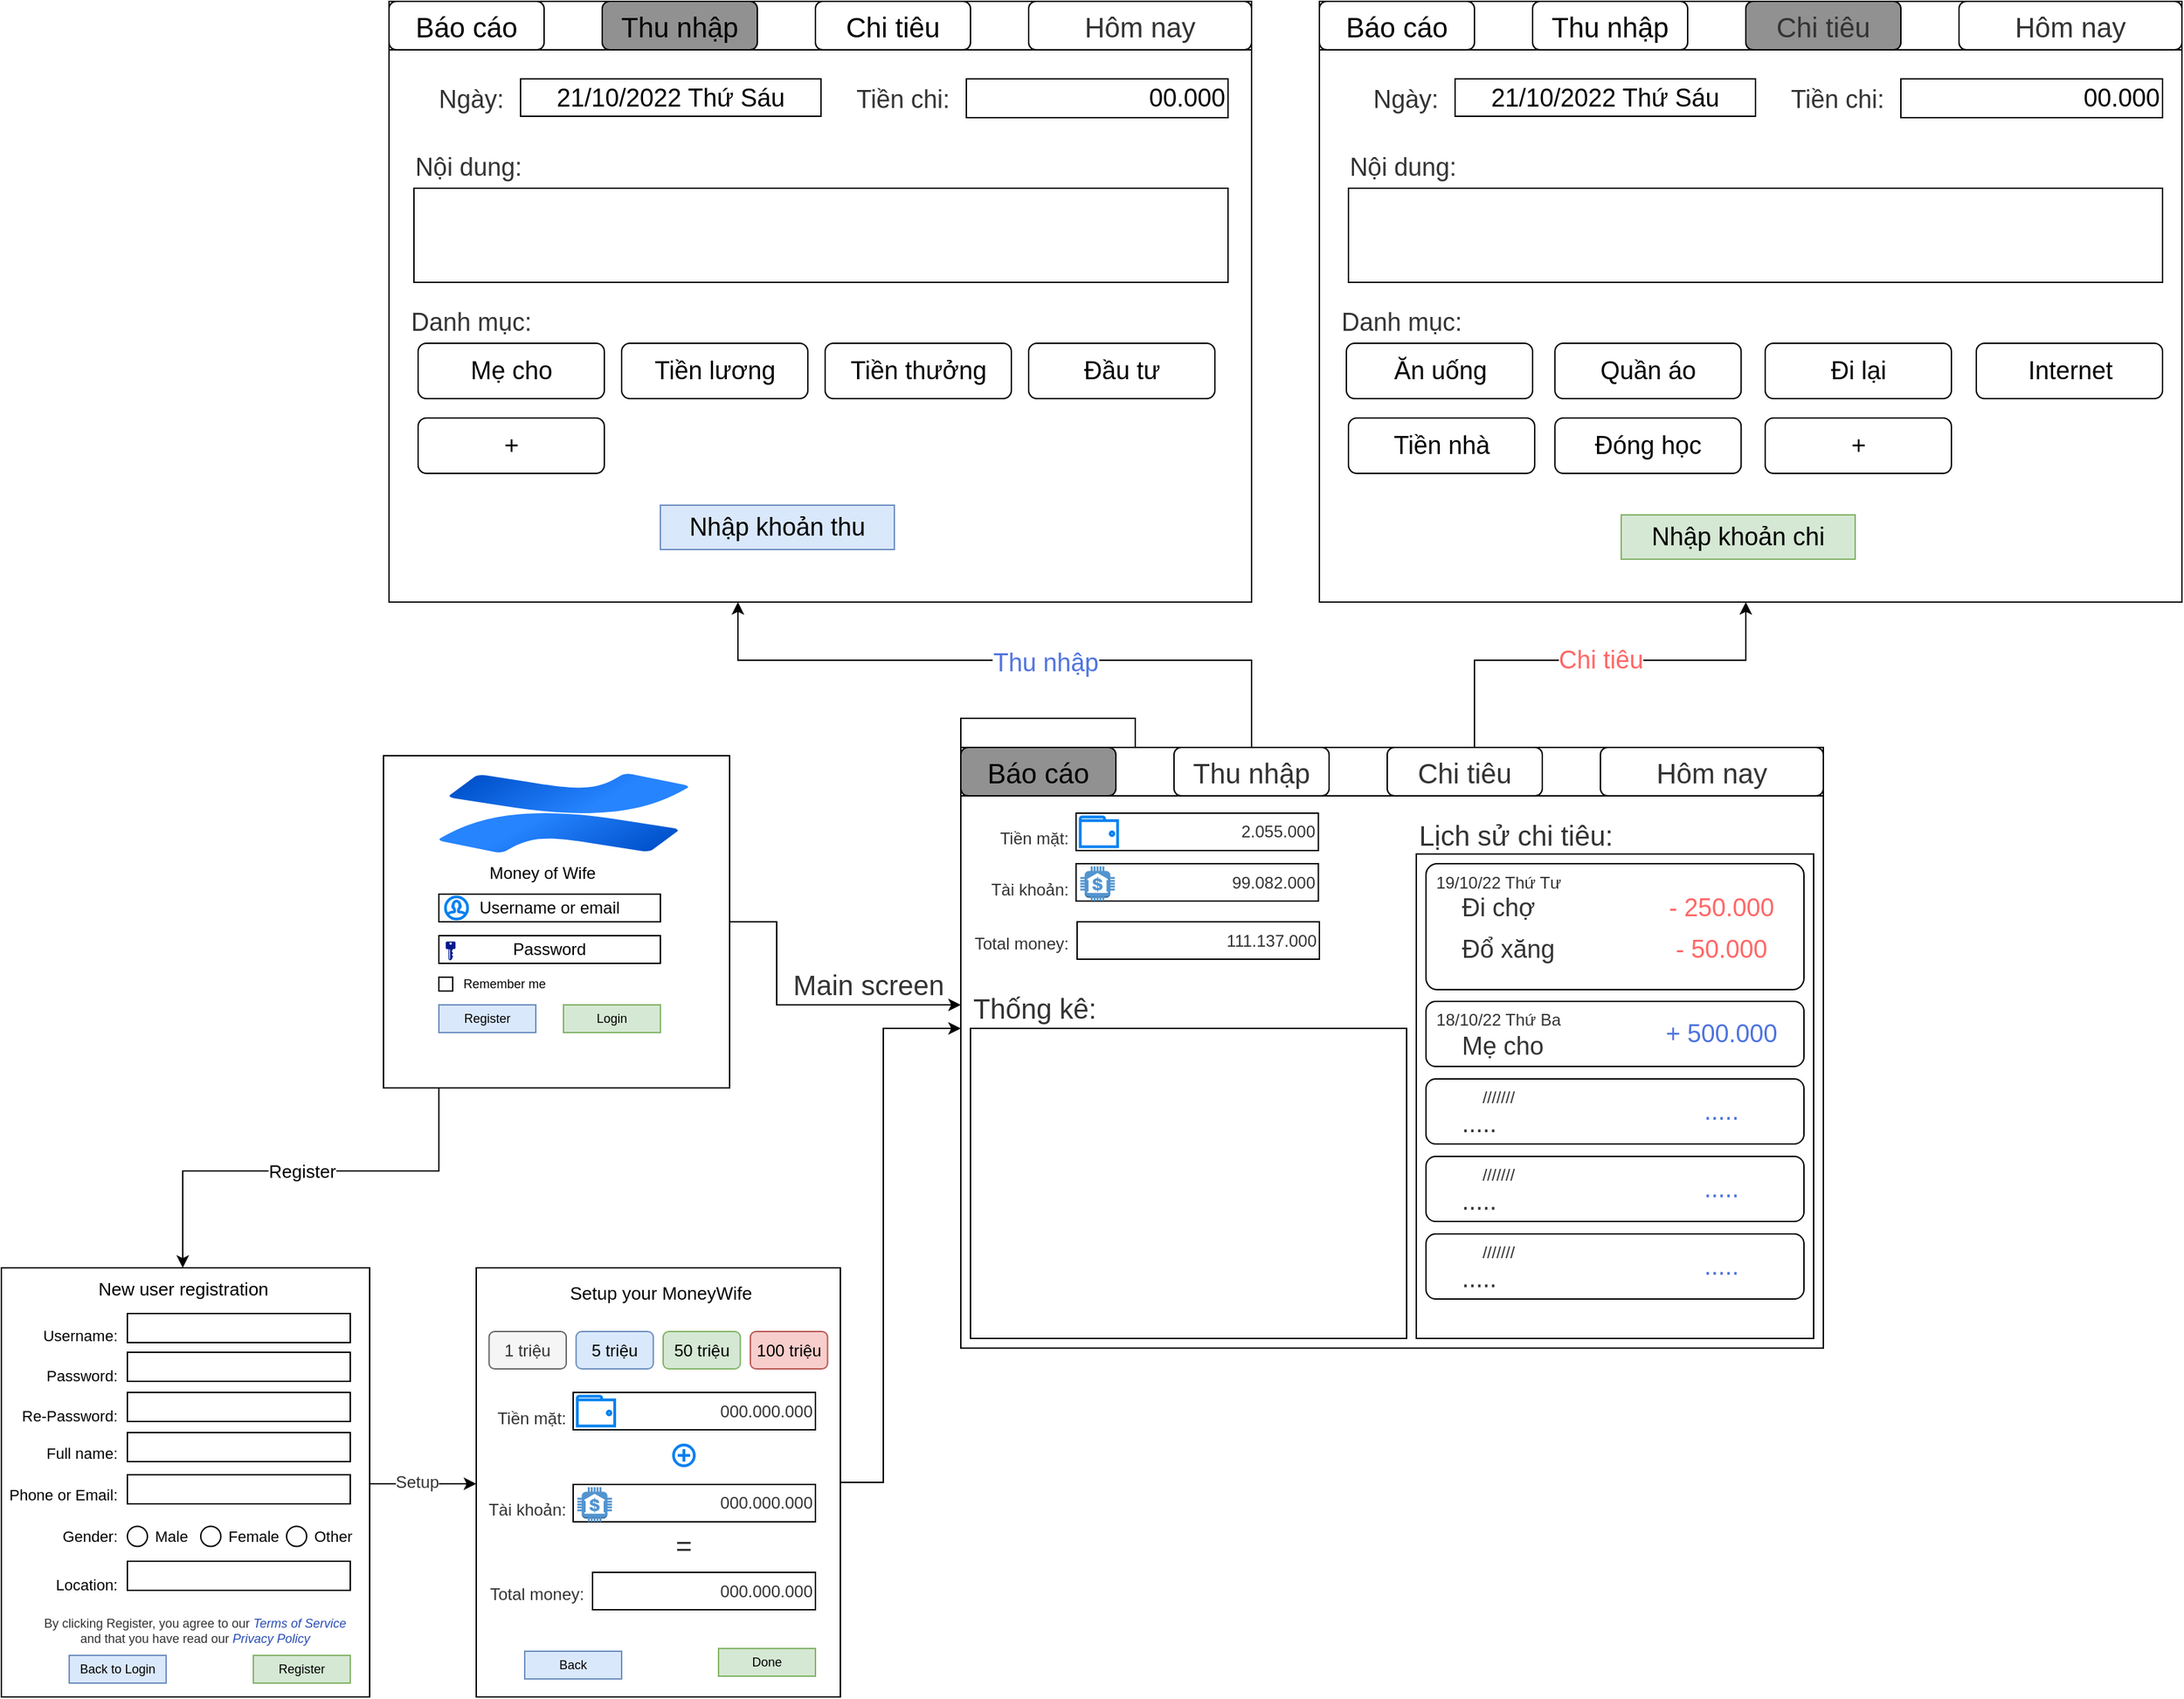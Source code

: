 <mxfile version="20.3.0" type="device"><diagram id="CC3MTmt1uT11RO-_CeCF" name="Page-1"><mxGraphModel dx="1111" dy="829" grid="1" gridSize="7" guides="1" tooltips="1" connect="1" arrows="1" fold="1" page="0" pageScale="1" pageWidth="1600" pageHeight="900" math="0" shadow="0"><root><mxCell id="0"/><mxCell id="1" parent="0"/><mxCell id="pbvenS1O6Oq9CBR0KBw4-19" value="" style="edgeStyle=orthogonalEdgeStyle;rounded=0;orthogonalLoop=1;jettySize=auto;html=1;fontSize=9;" edge="1" parent="1" source="pbvenS1O6Oq9CBR0KBw4-1" target="pbvenS1O6Oq9CBR0KBw4-18"><mxGeometry relative="1" as="geometry"><Array as="points"><mxPoint x="120" y="530"/><mxPoint x="-65" y="530"/></Array></mxGeometry></mxCell><mxCell id="pbvenS1O6Oq9CBR0KBw4-20" value="Register" style="edgeLabel;html=1;align=center;verticalAlign=middle;resizable=0;points=[];fontSize=13;" vertex="1" connectable="0" parent="pbvenS1O6Oq9CBR0KBw4-19"><mxGeometry x="-0.134" y="2" relative="1" as="geometry"><mxPoint x="-23" y="-2" as="offset"/></mxGeometry></mxCell><mxCell id="pbvenS1O6Oq9CBR0KBw4-93" style="edgeStyle=orthogonalEdgeStyle;rounded=0;orthogonalLoop=1;jettySize=auto;html=1;fontSize=20;fontColor=#333333;" edge="1" parent="1" source="pbvenS1O6Oq9CBR0KBw4-1" target="pbvenS1O6Oq9CBR0KBw4-88"><mxGeometry relative="1" as="geometry"><Array as="points"><mxPoint x="364" y="350"/><mxPoint x="364" y="410"/></Array></mxGeometry></mxCell><mxCell id="pbvenS1O6Oq9CBR0KBw4-1" value="" style="rounded=0;whiteSpace=wrap;html=1;" vertex="1" parent="1"><mxGeometry x="80" y="230" width="250" height="240" as="geometry"/></mxCell><mxCell id="pbvenS1O6Oq9CBR0KBw4-2" value="Username or email" style="rounded=0;whiteSpace=wrap;html=1;" vertex="1" parent="1"><mxGeometry x="120" y="330" width="160" height="20" as="geometry"/></mxCell><mxCell id="pbvenS1O6Oq9CBR0KBw4-3" value="Password" style="rounded=0;whiteSpace=wrap;html=1;" vertex="1" parent="1"><mxGeometry x="120" y="360" width="160" height="20" as="geometry"/></mxCell><mxCell id="pbvenS1O6Oq9CBR0KBw4-4" value="Money of Wife" style="text;html=1;strokeColor=none;fillColor=none;align=center;verticalAlign=middle;whiteSpace=wrap;rounded=0;" vertex="1" parent="1"><mxGeometry x="150" y="300" width="90" height="30" as="geometry"/></mxCell><mxCell id="pbvenS1O6Oq9CBR0KBw4-7" value="Login" style="rounded=0;whiteSpace=wrap;html=1;fontSize=9;fillColor=#d5e8d4;strokeColor=#82b366;" vertex="1" parent="1"><mxGeometry x="210" y="410" width="70" height="20" as="geometry"/></mxCell><mxCell id="pbvenS1O6Oq9CBR0KBw4-9" value="Register" style="rounded=0;whiteSpace=wrap;html=1;fontSize=9;fillColor=#dae8fc;strokeColor=#6c8ebf;" vertex="1" parent="1"><mxGeometry x="120" y="410" width="70" height="20" as="geometry"/></mxCell><mxCell id="pbvenS1O6Oq9CBR0KBw4-10" value="" style="html=1;verticalLabelPosition=bottom;align=center;labelBackgroundColor=#ffffff;verticalAlign=top;strokeWidth=2;strokeColor=#0080F0;shadow=0;dashed=0;shape=mxgraph.ios7.icons.user;fontSize=9;aspect=fixed;" vertex="1" parent="1"><mxGeometry x="124.75" y="332" width="16" height="16" as="geometry"/></mxCell><mxCell id="pbvenS1O6Oq9CBR0KBw4-12" value="" style="sketch=0;aspect=fixed;pointerEvents=1;shadow=0;dashed=0;html=1;strokeColor=none;labelPosition=center;verticalLabelPosition=bottom;verticalAlign=top;align=center;fillColor=#00188D;shape=mxgraph.mscae.enterprise.key_permissions;fontSize=9;" vertex="1" parent="1"><mxGeometry x="125" y="364.27" width="7" height="13.47" as="geometry"/></mxCell><mxCell id="pbvenS1O6Oq9CBR0KBw4-13" value="" style="image;image=img/lib/atlassian/Confluence_Logo.svg;fontSize=9;" vertex="1" parent="1"><mxGeometry x="120" y="243" width="180.5" height="57" as="geometry"/></mxCell><mxCell id="pbvenS1O6Oq9CBR0KBw4-14" value="" style="group" vertex="1" connectable="0" parent="1"><mxGeometry x="120" y="390" width="80" height="10" as="geometry"/></mxCell><mxCell id="pbvenS1O6Oq9CBR0KBw4-5" value="Remember me" style="text;html=1;strokeColor=none;fillColor=none;align=center;verticalAlign=middle;whiteSpace=wrap;rounded=0;fontSize=9;" vertex="1" parent="pbvenS1O6Oq9CBR0KBw4-14"><mxGeometry x="15" width="65" height="10" as="geometry"/></mxCell><mxCell id="pbvenS1O6Oq9CBR0KBw4-6" value="" style="rounded=0;whiteSpace=wrap;html=1;fontSize=9;" vertex="1" parent="pbvenS1O6Oq9CBR0KBw4-14"><mxGeometry width="10" height="10" as="geometry"/></mxCell><mxCell id="pbvenS1O6Oq9CBR0KBw4-56" value="" style="edgeStyle=orthogonalEdgeStyle;rounded=0;orthogonalLoop=1;jettySize=auto;html=1;fontSize=9;fontColor=#294CB3;" edge="1" parent="1" source="pbvenS1O6Oq9CBR0KBw4-18" target="pbvenS1O6Oq9CBR0KBw4-55"><mxGeometry relative="1" as="geometry"><Array as="points"><mxPoint x="105" y="756"/><mxPoint x="105" y="756"/></Array></mxGeometry></mxCell><mxCell id="pbvenS1O6Oq9CBR0KBw4-58" value="&lt;font color=&quot;#333333&quot; style=&quot;font-size: 12px;&quot;&gt;Setup&lt;/font&gt;" style="edgeLabel;html=1;align=center;verticalAlign=middle;resizable=0;points=[];fontSize=12;fontColor=#294CB3;" vertex="1" connectable="0" parent="pbvenS1O6Oq9CBR0KBw4-56"><mxGeometry x="0.135" relative="1" as="geometry"><mxPoint x="-10" y="-1" as="offset"/></mxGeometry></mxCell><mxCell id="pbvenS1O6Oq9CBR0KBw4-18" value="" style="rounded=0;whiteSpace=wrap;html=1;" vertex="1" parent="1"><mxGeometry x="-196" y="600" width="266" height="310" as="geometry"/></mxCell><mxCell id="pbvenS1O6Oq9CBR0KBw4-21" value="New user registration" style="text;html=1;strokeColor=none;fillColor=none;align=center;verticalAlign=middle;whiteSpace=wrap;rounded=0;fontSize=13;" vertex="1" parent="1"><mxGeometry x="-132.5" y="600" width="135" height="30" as="geometry"/></mxCell><mxCell id="pbvenS1O6Oq9CBR0KBw4-22" value="Username:" style="text;html=1;strokeColor=none;fillColor=none;align=right;verticalAlign=middle;whiteSpace=wrap;rounded=0;fontSize=11;" vertex="1" parent="1"><mxGeometry x="-170" y="644" width="60" height="10" as="geometry"/></mxCell><mxCell id="pbvenS1O6Oq9CBR0KBw4-23" value="Password:" style="text;html=1;strokeColor=none;fillColor=none;align=right;verticalAlign=middle;whiteSpace=wrap;rounded=0;fontSize=11;" vertex="1" parent="1"><mxGeometry x="-170" y="673" width="60" height="9" as="geometry"/></mxCell><mxCell id="pbvenS1O6Oq9CBR0KBw4-24" value="Re-Password:" style="text;html=1;strokeColor=none;fillColor=none;align=right;verticalAlign=middle;whiteSpace=wrap;rounded=0;fontSize=11;" vertex="1" parent="1"><mxGeometry x="-190" y="702" width="80" height="9" as="geometry"/></mxCell><mxCell id="pbvenS1O6Oq9CBR0KBw4-25" value="Phone or Email:" style="text;html=1;strokeColor=none;fillColor=none;align=right;verticalAlign=middle;whiteSpace=wrap;rounded=0;fontSize=11;" vertex="1" parent="1"><mxGeometry x="-196" y="756.5" width="86" height="14" as="geometry"/></mxCell><mxCell id="pbvenS1O6Oq9CBR0KBw4-26" value="Full name:" style="text;html=1;strokeColor=none;fillColor=none;align=right;verticalAlign=middle;whiteSpace=wrap;rounded=0;fontSize=11;" vertex="1" parent="1"><mxGeometry x="-170" y="728" width="60" height="12" as="geometry"/></mxCell><mxCell id="pbvenS1O6Oq9CBR0KBw4-29" value="Gender:" style="text;html=1;strokeColor=none;fillColor=none;align=right;verticalAlign=middle;whiteSpace=wrap;rounded=0;fontSize=11;" vertex="1" parent="1"><mxGeometry x="-170" y="784" width="60" height="20" as="geometry"/></mxCell><mxCell id="pbvenS1O6Oq9CBR0KBw4-30" value="Location:" style="text;html=1;strokeColor=none;fillColor=none;align=right;verticalAlign=middle;whiteSpace=wrap;rounded=0;fontSize=11;" vertex="1" parent="1"><mxGeometry x="-170" y="819" width="60" height="20" as="geometry"/></mxCell><mxCell id="pbvenS1O6Oq9CBR0KBw4-31" value="Register" style="rounded=0;whiteSpace=wrap;html=1;fontSize=9;fillColor=#d5e8d4;strokeColor=#82b366;" vertex="1" parent="1"><mxGeometry x="-14" y="880" width="70" height="20" as="geometry"/></mxCell><mxCell id="pbvenS1O6Oq9CBR0KBw4-32" value="" style="rounded=0;whiteSpace=wrap;html=1;fontSize=11;" vertex="1" parent="1"><mxGeometry x="-105" y="633" width="161" height="21" as="geometry"/></mxCell><mxCell id="pbvenS1O6Oq9CBR0KBw4-33" value="" style="rounded=0;whiteSpace=wrap;html=1;fontSize=11;" vertex="1" parent="1"><mxGeometry x="-105" y="661" width="161" height="21" as="geometry"/></mxCell><mxCell id="pbvenS1O6Oq9CBR0KBw4-34" value="" style="rounded=0;whiteSpace=wrap;html=1;fontSize=11;" vertex="1" parent="1"><mxGeometry x="-105" y="690" width="161" height="21" as="geometry"/></mxCell><mxCell id="pbvenS1O6Oq9CBR0KBw4-35" value="" style="rounded=0;whiteSpace=wrap;html=1;fontSize=11;" vertex="1" parent="1"><mxGeometry x="-105" y="719" width="161" height="21" as="geometry"/></mxCell><mxCell id="pbvenS1O6Oq9CBR0KBw4-36" value="" style="rounded=0;whiteSpace=wrap;html=1;fontSize=11;" vertex="1" parent="1"><mxGeometry x="-105" y="749.5" width="161" height="21" as="geometry"/></mxCell><mxCell id="pbvenS1O6Oq9CBR0KBw4-38" value="" style="rounded=0;whiteSpace=wrap;html=1;fontSize=11;" vertex="1" parent="1"><mxGeometry x="-105" y="812" width="161" height="21" as="geometry"/></mxCell><mxCell id="pbvenS1O6Oq9CBR0KBw4-41" value="" style="group" vertex="1" connectable="0" parent="1"><mxGeometry x="-105" y="786.75" width="52.5" height="14.5" as="geometry"/></mxCell><mxCell id="pbvenS1O6Oq9CBR0KBw4-39" value="" style="ellipse;whiteSpace=wrap;html=1;aspect=fixed;fontSize=11;" vertex="1" parent="pbvenS1O6Oq9CBR0KBw4-41"><mxGeometry width="14.5" height="14.5" as="geometry"/></mxCell><mxCell id="pbvenS1O6Oq9CBR0KBw4-40" value="Male" style="text;html=1;strokeColor=none;fillColor=none;align=left;verticalAlign=middle;whiteSpace=wrap;rounded=0;fontSize=11;" vertex="1" parent="pbvenS1O6Oq9CBR0KBw4-41"><mxGeometry x="17.5" y="3.75" width="35" height="7" as="geometry"/></mxCell><mxCell id="pbvenS1O6Oq9CBR0KBw4-44" value="" style="group" vertex="1" connectable="0" parent="1"><mxGeometry x="-52" y="786.75" width="52.5" height="14.5" as="geometry"/></mxCell><mxCell id="pbvenS1O6Oq9CBR0KBw4-45" value="" style="ellipse;whiteSpace=wrap;html=1;aspect=fixed;fontSize=11;" vertex="1" parent="pbvenS1O6Oq9CBR0KBw4-44"><mxGeometry width="14.5" height="14.5" as="geometry"/></mxCell><mxCell id="pbvenS1O6Oq9CBR0KBw4-46" value="Female" style="text;html=1;strokeColor=none;fillColor=none;align=left;verticalAlign=middle;whiteSpace=wrap;rounded=0;fontSize=11;" vertex="1" parent="pbvenS1O6Oq9CBR0KBw4-44"><mxGeometry x="17.5" y="3.75" width="35" height="7" as="geometry"/></mxCell><mxCell id="pbvenS1O6Oq9CBR0KBw4-47" value="" style="group" vertex="1" connectable="0" parent="1"><mxGeometry x="10" y="786.75" width="52.5" height="14.5" as="geometry"/></mxCell><mxCell id="pbvenS1O6Oq9CBR0KBw4-48" value="" style="ellipse;whiteSpace=wrap;html=1;aspect=fixed;fontSize=11;" vertex="1" parent="pbvenS1O6Oq9CBR0KBw4-47"><mxGeometry width="14.5" height="14.5" as="geometry"/></mxCell><mxCell id="pbvenS1O6Oq9CBR0KBw4-49" value="Other" style="text;html=1;strokeColor=none;fillColor=none;align=left;verticalAlign=middle;whiteSpace=wrap;rounded=0;fontSize=11;" vertex="1" parent="pbvenS1O6Oq9CBR0KBw4-47"><mxGeometry x="17.5" y="3.75" width="35" height="7" as="geometry"/></mxCell><mxCell id="pbvenS1O6Oq9CBR0KBw4-51" value="Back to Login" style="rounded=0;whiteSpace=wrap;html=1;fontSize=9;fillColor=#dae8fc;strokeColor=#6c8ebf;" vertex="1" parent="1"><mxGeometry x="-147" y="880" width="70" height="20" as="geometry"/></mxCell><mxCell id="pbvenS1O6Oq9CBR0KBw4-54" value="&lt;font color=&quot;#333333&quot;&gt;By clicking Register, you agree to our &lt;/font&gt;&lt;font color=&quot;#294cb3&quot;&gt;&lt;i&gt;Terms of Service&lt;/i&gt;&lt;/font&gt;&lt;font color=&quot;#333333&quot;&gt; and that you have read our &lt;/font&gt;&lt;font color=&quot;#294cb3&quot;&gt;&lt;i&gt;Privacy Policy&lt;/i&gt;&lt;/font&gt;" style="text;html=1;strokeColor=none;fillColor=none;align=center;verticalAlign=middle;whiteSpace=wrap;rounded=0;fontSize=9;fontColor=#4E73DF;" vertex="1" parent="1"><mxGeometry x="-168" y="847" width="224" height="30" as="geometry"/></mxCell><mxCell id="pbvenS1O6Oq9CBR0KBw4-89" value="" style="edgeStyle=orthogonalEdgeStyle;rounded=0;orthogonalLoop=1;jettySize=auto;html=1;fontSize=20;fontColor=#333333;" edge="1" parent="1" source="pbvenS1O6Oq9CBR0KBw4-55" target="pbvenS1O6Oq9CBR0KBw4-88"><mxGeometry relative="1" as="geometry"><Array as="points"><mxPoint x="441" y="755"/><mxPoint x="441" y="427"/></Array></mxGeometry></mxCell><mxCell id="pbvenS1O6Oq9CBR0KBw4-55" value="" style="rounded=0;whiteSpace=wrap;html=1;" vertex="1" parent="1"><mxGeometry x="147" y="600" width="263" height="310" as="geometry"/></mxCell><mxCell id="pbvenS1O6Oq9CBR0KBw4-57" value="Setup your MoneyWife" style="text;html=1;strokeColor=none;fillColor=none;align=center;verticalAlign=middle;whiteSpace=wrap;rounded=0;fontSize=13;" vertex="1" parent="1"><mxGeometry x="212.5" y="603" width="135" height="30" as="geometry"/></mxCell><mxCell id="pbvenS1O6Oq9CBR0KBw4-62" value="1 triệu" style="rounded=1;whiteSpace=wrap;html=1;fontSize=12;fontColor=#333333;fillColor=#f5f5f5;strokeColor=#666666;" vertex="1" parent="1"><mxGeometry x="156.25" y="646" width="55.75" height="27" as="geometry"/></mxCell><mxCell id="pbvenS1O6Oq9CBR0KBw4-64" value="5 triệu" style="rounded=1;whiteSpace=wrap;html=1;fontSize=12;fillColor=#dae8fc;strokeColor=#6c8ebf;" vertex="1" parent="1"><mxGeometry x="219.13" y="646" width="55.75" height="27" as="geometry"/></mxCell><mxCell id="pbvenS1O6Oq9CBR0KBw4-65" value="50 triệu" style="rounded=1;whiteSpace=wrap;html=1;fontSize=12;fillColor=#d5e8d4;strokeColor=#82b366;" vertex="1" parent="1"><mxGeometry x="282" y="646" width="55.75" height="27" as="geometry"/></mxCell><mxCell id="pbvenS1O6Oq9CBR0KBw4-66" value="100 triệu" style="rounded=1;whiteSpace=wrap;html=1;fontSize=12;fillColor=#f8cecc;strokeColor=#b85450;" vertex="1" parent="1"><mxGeometry x="345" y="646" width="55.75" height="27" as="geometry"/></mxCell><mxCell id="pbvenS1O6Oq9CBR0KBw4-76" value="" style="group" vertex="1" connectable="0" parent="1"><mxGeometry x="140.75" y="690" width="251.25" height="28.5" as="geometry"/></mxCell><mxCell id="pbvenS1O6Oq9CBR0KBw4-69" value="000.000.000" style="rounded=0;whiteSpace=wrap;html=1;fontSize=12;fontColor=#333333;align=right;" vertex="1" parent="pbvenS1O6Oq9CBR0KBw4-76"><mxGeometry x="76.25" width="175" height="27" as="geometry"/></mxCell><mxCell id="pbvenS1O6Oq9CBR0KBw4-70" value="" style="html=1;verticalLabelPosition=bottom;align=center;labelBackgroundColor=#ffffff;verticalAlign=top;strokeWidth=2;strokeColor=#0080F0;shadow=0;dashed=0;shape=mxgraph.ios7.icons.wallet;fontSize=12;fontColor=#333333;aspect=fixed;" vertex="1" parent="pbvenS1O6Oq9CBR0KBw4-76"><mxGeometry x="79.25" y="2.7" width="27" height="21.6" as="geometry"/></mxCell><mxCell id="pbvenS1O6Oq9CBR0KBw4-72" value="Tiền mặt:" style="text;html=1;strokeColor=none;fillColor=none;align=right;verticalAlign=middle;whiteSpace=wrap;rounded=0;fontSize=12;fontColor=#333333;" vertex="1" parent="pbvenS1O6Oq9CBR0KBw4-76"><mxGeometry y="8.5" width="73" height="20" as="geometry"/></mxCell><mxCell id="pbvenS1O6Oq9CBR0KBw4-77" value="" style="group" vertex="1" connectable="0" parent="1"><mxGeometry x="140.75" y="756.5" width="251.25" height="28.5" as="geometry"/></mxCell><mxCell id="pbvenS1O6Oq9CBR0KBw4-73" value="000.000.000" style="rounded=0;whiteSpace=wrap;html=1;fontSize=12;fontColor=#333333;align=right;" vertex="1" parent="pbvenS1O6Oq9CBR0KBw4-77"><mxGeometry x="76.25" width="175" height="27" as="geometry"/></mxCell><mxCell id="pbvenS1O6Oq9CBR0KBw4-74" value="Tài khoản:" style="text;html=1;strokeColor=none;fillColor=none;align=right;verticalAlign=middle;whiteSpace=wrap;rounded=0;fontSize=12;fontColor=#333333;" vertex="1" parent="pbvenS1O6Oq9CBR0KBw4-77"><mxGeometry y="8.5" width="73" height="20" as="geometry"/></mxCell><mxCell id="pbvenS1O6Oq9CBR0KBw4-75" value="" style="outlineConnect=0;dashed=0;verticalLabelPosition=bottom;verticalAlign=top;align=center;html=1;shape=mxgraph.aws3.bank;fillColor=#5294CF;gradientColor=none;fontSize=12;fontColor=#333333;aspect=fixed;" vertex="1" parent="pbvenS1O6Oq9CBR0KBw4-77"><mxGeometry x="79.25" y="2" width="25" height="25" as="geometry"/></mxCell><mxCell id="pbvenS1O6Oq9CBR0KBw4-78" value="" style="group" vertex="1" connectable="0" parent="1"><mxGeometry x="154" y="820" width="252" height="27" as="geometry"/></mxCell><mxCell id="pbvenS1O6Oq9CBR0KBw4-59" value="000.000.000" style="rounded=0;whiteSpace=wrap;html=1;fontSize=12;fontColor=#333333;align=right;" vertex="1" parent="pbvenS1O6Oq9CBR0KBw4-78"><mxGeometry x="77" width="161" height="27" as="geometry"/></mxCell><mxCell id="pbvenS1O6Oq9CBR0KBw4-60" value="Total money:" style="text;html=1;strokeColor=none;fillColor=none;align=right;verticalAlign=middle;whiteSpace=wrap;rounded=0;fontSize=12;fontColor=#333333;" vertex="1" parent="pbvenS1O6Oq9CBR0KBw4-78"><mxGeometry y="6" width="73" height="20" as="geometry"/></mxCell><mxCell id="pbvenS1O6Oq9CBR0KBw4-82" value="" style="html=1;verticalLabelPosition=bottom;align=center;labelBackgroundColor=#ffffff;verticalAlign=top;strokeWidth=2;strokeColor=#0080F0;shadow=0;dashed=0;shape=mxgraph.ios7.icons.add;fontSize=12;fontColor=#333333;aspect=fixed;" vertex="1" parent="1"><mxGeometry x="289.5" y="728" width="15" height="15" as="geometry"/></mxCell><mxCell id="pbvenS1O6Oq9CBR0KBw4-83" value="=" style="text;html=1;strokeColor=none;fillColor=none;align=center;verticalAlign=middle;whiteSpace=wrap;rounded=0;fontSize=20;fontColor=#333333;" vertex="1" parent="1"><mxGeometry x="267" y="785" width="60" height="30" as="geometry"/></mxCell><mxCell id="pbvenS1O6Oq9CBR0KBw4-84" value="Done" style="rounded=0;whiteSpace=wrap;html=1;fontSize=9;fillColor=#d5e8d4;strokeColor=#82b366;" vertex="1" parent="1"><mxGeometry x="322" y="875" width="70" height="20" as="geometry"/></mxCell><mxCell id="pbvenS1O6Oq9CBR0KBw4-85" value="Back" style="rounded=0;whiteSpace=wrap;html=1;fontSize=9;fillColor=#dae8fc;strokeColor=#6c8ebf;" vertex="1" parent="1"><mxGeometry x="182" y="877" width="70" height="20" as="geometry"/></mxCell><mxCell id="pbvenS1O6Oq9CBR0KBw4-169" value="" style="edgeStyle=orthogonalEdgeStyle;rounded=0;orthogonalLoop=1;jettySize=auto;html=1;fontSize=18;fontColor=#4E73DF;" edge="1" parent="1" source="pbvenS1O6Oq9CBR0KBw4-88" target="pbvenS1O6Oq9CBR0KBw4-168"><mxGeometry relative="1" as="geometry"><Array as="points"><mxPoint x="868" y="161"/><mxPoint x="1064" y="161"/></Array></mxGeometry></mxCell><mxCell id="pbvenS1O6Oq9CBR0KBw4-170" value="&lt;font color=&quot;#ff6666&quot;&gt;Chi tiêu&lt;/font&gt;" style="edgeLabel;html=1;align=center;verticalAlign=middle;resizable=0;points=[];fontSize=18;fontColor=#4E73DF;" vertex="1" connectable="0" parent="pbvenS1O6Oq9CBR0KBw4-169"><mxGeometry x="0.147" relative="1" as="geometry"><mxPoint x="-19" as="offset"/></mxGeometry></mxCell><mxCell id="pbvenS1O6Oq9CBR0KBw4-186" style="edgeStyle=orthogonalEdgeStyle;rounded=0;orthogonalLoop=1;jettySize=auto;html=1;fontSize=18;fontColor=#4E73DF;" edge="1" parent="1" source="pbvenS1O6Oq9CBR0KBw4-88" target="pbvenS1O6Oq9CBR0KBw4-179"><mxGeometry relative="1" as="geometry"><Array as="points"><mxPoint x="707" y="161"/><mxPoint x="336" y="161"/></Array></mxGeometry></mxCell><mxCell id="pbvenS1O6Oq9CBR0KBw4-187" value="&lt;span style=&quot;color: rgb(78, 115, 223);&quot;&gt;Thu nhập&lt;/span&gt;" style="edgeLabel;html=1;align=center;verticalAlign=middle;resizable=0;points=[];fontSize=18;fontColor=#FF6666;" vertex="1" connectable="0" parent="pbvenS1O6Oq9CBR0KBw4-186"><mxGeometry x="-0.107" y="2" relative="1" as="geometry"><mxPoint as="offset"/></mxGeometry></mxCell><mxCell id="pbvenS1O6Oq9CBR0KBw4-88" value="" style="rounded=0;whiteSpace=wrap;html=1;" vertex="1" parent="1"><mxGeometry x="497" y="224" width="623" height="434" as="geometry"/></mxCell><mxCell id="pbvenS1O6Oq9CBR0KBw4-96" value="Main screen" style="text;html=1;strokeColor=none;fillColor=none;align=center;verticalAlign=middle;whiteSpace=wrap;rounded=0;fontSize=20;fontColor=#333333;" vertex="1" parent="1"><mxGeometry x="371" y="380" width="119" height="30" as="geometry"/></mxCell><mxCell id="pbvenS1O6Oq9CBR0KBw4-98" value="" style="rounded=0;whiteSpace=wrap;html=1;fontSize=20;fontColor=#333333;" vertex="1" parent="1"><mxGeometry x="497" y="224" width="623" height="35" as="geometry"/></mxCell><mxCell id="pbvenS1O6Oq9CBR0KBw4-99" value="Thu nhập" style="rounded=1;whiteSpace=wrap;html=1;fontSize=20;fontColor=#333333;" vertex="1" parent="1"><mxGeometry x="651" y="224" width="112" height="35" as="geometry"/></mxCell><mxCell id="pbvenS1O6Oq9CBR0KBw4-100" value="Chi tiêu" style="rounded=1;whiteSpace=wrap;html=1;fontSize=20;fontColor=#333333;" vertex="1" parent="1"><mxGeometry x="805" y="224" width="112" height="35" as="geometry"/></mxCell><mxCell id="pbvenS1O6Oq9CBR0KBw4-102" value="Báo cáo" style="rounded=1;whiteSpace=wrap;html=1;fontSize=20;fillColor=#919191;" vertex="1" parent="1"><mxGeometry x="497" y="224" width="112" height="35" as="geometry"/></mxCell><mxCell id="pbvenS1O6Oq9CBR0KBw4-103" value="" style="rounded=0;whiteSpace=wrap;html=1;fontSize=20;fontColor=#333333;" vertex="1" parent="1"><mxGeometry x="497" y="203" width="126" height="21" as="geometry"/></mxCell><mxCell id="pbvenS1O6Oq9CBR0KBw4-107" value="Hôm nay" style="rounded=1;whiteSpace=wrap;html=1;fontSize=20;fontColor=#333333;" vertex="1" parent="1"><mxGeometry x="959" y="224" width="161" height="35" as="geometry"/></mxCell><mxCell id="pbvenS1O6Oq9CBR0KBw4-114" value="" style="group" vertex="1" connectable="0" parent="1"><mxGeometry x="504" y="271.5" width="251.25" height="28.5" as="geometry"/></mxCell><mxCell id="pbvenS1O6Oq9CBR0KBw4-115" value="2.055.000" style="rounded=0;whiteSpace=wrap;html=1;fontSize=12;fontColor=#333333;align=right;" vertex="1" parent="pbvenS1O6Oq9CBR0KBw4-114"><mxGeometry x="76.25" width="175" height="27" as="geometry"/></mxCell><mxCell id="pbvenS1O6Oq9CBR0KBw4-116" value="" style="html=1;verticalLabelPosition=bottom;align=center;labelBackgroundColor=#ffffff;verticalAlign=top;strokeWidth=2;strokeColor=#0080F0;shadow=0;dashed=0;shape=mxgraph.ios7.icons.wallet;fontSize=12;fontColor=#333333;aspect=fixed;" vertex="1" parent="pbvenS1O6Oq9CBR0KBw4-114"><mxGeometry x="79.25" y="2.7" width="27" height="21.6" as="geometry"/></mxCell><mxCell id="pbvenS1O6Oq9CBR0KBw4-117" value="Tiền mặt:" style="text;html=1;strokeColor=none;fillColor=none;align=right;verticalAlign=middle;whiteSpace=wrap;rounded=0;fontSize=12;fontColor=#333333;" vertex="1" parent="pbvenS1O6Oq9CBR0KBw4-114"><mxGeometry y="8.5" width="73" height="20" as="geometry"/></mxCell><mxCell id="pbvenS1O6Oq9CBR0KBw4-118" value="" style="group" vertex="1" connectable="0" parent="1"><mxGeometry x="504" y="308" width="251.25" height="28.5" as="geometry"/></mxCell><mxCell id="pbvenS1O6Oq9CBR0KBw4-119" value="99.082.000" style="rounded=0;whiteSpace=wrap;html=1;fontSize=12;fontColor=#333333;align=right;" vertex="1" parent="pbvenS1O6Oq9CBR0KBw4-118"><mxGeometry x="76.25" width="175" height="27" as="geometry"/></mxCell><mxCell id="pbvenS1O6Oq9CBR0KBw4-120" value="Tài khoản:" style="text;html=1;strokeColor=none;fillColor=none;align=right;verticalAlign=middle;whiteSpace=wrap;rounded=0;fontSize=12;fontColor=#333333;" vertex="1" parent="pbvenS1O6Oq9CBR0KBw4-118"><mxGeometry y="8.5" width="73" height="20" as="geometry"/></mxCell><mxCell id="pbvenS1O6Oq9CBR0KBw4-121" value="" style="outlineConnect=0;dashed=0;verticalLabelPosition=bottom;verticalAlign=top;align=center;html=1;shape=mxgraph.aws3.bank;fillColor=#5294CF;gradientColor=none;fontSize=12;fontColor=#333333;aspect=fixed;" vertex="1" parent="pbvenS1O6Oq9CBR0KBw4-118"><mxGeometry x="79.25" y="2" width="25" height="25" as="geometry"/></mxCell><mxCell id="pbvenS1O6Oq9CBR0KBw4-123" value="" style="group" vertex="1" connectable="0" parent="1"><mxGeometry x="504" y="350" width="252" height="27" as="geometry"/></mxCell><mxCell id="pbvenS1O6Oq9CBR0KBw4-124" value="111.137.000" style="rounded=0;whiteSpace=wrap;html=1;fontSize=12;fontColor=#333333;align=right;" vertex="1" parent="pbvenS1O6Oq9CBR0KBw4-123"><mxGeometry x="77" width="175" height="27" as="geometry"/></mxCell><mxCell id="pbvenS1O6Oq9CBR0KBw4-125" value="Total money:" style="text;html=1;strokeColor=none;fillColor=none;align=right;verticalAlign=middle;whiteSpace=wrap;rounded=0;fontSize=12;fontColor=#333333;" vertex="1" parent="pbvenS1O6Oq9CBR0KBw4-123"><mxGeometry y="6" width="73" height="20" as="geometry"/></mxCell><mxCell id="pbvenS1O6Oq9CBR0KBw4-126" value="Lịch sử chi tiêu:" style="text;html=1;strokeColor=none;fillColor=none;align=left;verticalAlign=middle;whiteSpace=wrap;rounded=0;fontSize=20;fontColor=#333333;" vertex="1" parent="1"><mxGeometry x="826" y="271.5" width="175" height="30" as="geometry"/></mxCell><mxCell id="pbvenS1O6Oq9CBR0KBw4-127" value="" style="rounded=0;whiteSpace=wrap;html=1;fontSize=20;fontColor=#333333;fillColor=#FFFFFF;" vertex="1" parent="1"><mxGeometry x="826" y="301" width="287" height="350" as="geometry"/></mxCell><mxCell id="pbvenS1O6Oq9CBR0KBw4-128" value="" style="rounded=0;whiteSpace=wrap;html=1;fontSize=20;fontColor=#333333;fillColor=#FFFFFF;" vertex="1" parent="1"><mxGeometry x="504" y="427" width="315" height="224" as="geometry"/></mxCell><mxCell id="pbvenS1O6Oq9CBR0KBw4-129" value="Thống kê:" style="text;html=1;strokeColor=none;fillColor=none;align=left;verticalAlign=middle;whiteSpace=wrap;rounded=0;fontSize=20;fontColor=#333333;" vertex="1" parent="1"><mxGeometry x="504" y="397" width="175" height="30" as="geometry"/></mxCell><mxCell id="pbvenS1O6Oq9CBR0KBw4-140" value="" style="group" vertex="1" connectable="0" parent="1"><mxGeometry x="833" y="406" width="273" height="48.5" as="geometry"/></mxCell><mxCell id="pbvenS1O6Oq9CBR0KBw4-141" value="&lt;font style=&quot;font-size: 12px;&quot;&gt;&lt;br&gt;&lt;/font&gt;" style="rounded=1;whiteSpace=wrap;html=1;fontSize=20;fontColor=#333333;fillColor=#FFFFFF;align=left;spacingBottom=37;spacingTop=0;spacing=4;horizontal=1;verticalAlign=top;" vertex="1" parent="pbvenS1O6Oq9CBR0KBw4-140"><mxGeometry y="1.5" width="273" height="47" as="geometry"/></mxCell><mxCell id="pbvenS1O6Oq9CBR0KBw4-142" value="&lt;span style=&quot;text-align: left;&quot;&gt;18/10/22 Thứ Ba&lt;/span&gt;" style="text;html=1;strokeColor=none;fillColor=none;align=center;verticalAlign=middle;whiteSpace=wrap;rounded=0;fontSize=12;fontColor=#333333;" vertex="1" parent="pbvenS1O6Oq9CBR0KBw4-140"><mxGeometry width="105" height="30" as="geometry"/></mxCell><mxCell id="pbvenS1O6Oq9CBR0KBw4-143" value="+ 500.000" style="text;html=1;strokeColor=none;fillColor=none;align=center;verticalAlign=middle;whiteSpace=wrap;rounded=0;fontSize=18;fontColor=#4E73DF;" vertex="1" parent="pbvenS1O6Oq9CBR0KBw4-140"><mxGeometry x="168" y="18" width="91" height="14" as="geometry"/></mxCell><mxCell id="pbvenS1O6Oq9CBR0KBw4-144" value="Mẹ cho" style="text;html=1;strokeColor=none;fillColor=none;align=left;verticalAlign=middle;whiteSpace=wrap;rounded=0;fontSize=18;fontColor=#333333;" vertex="1" parent="pbvenS1O6Oq9CBR0KBw4-140"><mxGeometry x="24" y="18.5" width="74" height="30" as="geometry"/></mxCell><mxCell id="pbvenS1O6Oq9CBR0KBw4-130" value="&lt;font style=&quot;font-size: 12px;&quot;&gt;&lt;br&gt;&lt;/font&gt;" style="rounded=1;whiteSpace=wrap;html=1;fontSize=20;fontColor=#333333;fillColor=#FFFFFF;align=left;spacingBottom=37;spacingTop=0;spacing=4;horizontal=1;verticalAlign=top;arcSize=9;" vertex="1" parent="1"><mxGeometry x="833" y="308" width="273" height="91" as="geometry"/></mxCell><mxCell id="pbvenS1O6Oq9CBR0KBw4-131" value="&lt;span style=&quot;text-align: left;&quot;&gt;19/10/22 Thứ Tư&lt;/span&gt;" style="text;html=1;strokeColor=none;fillColor=none;align=center;verticalAlign=middle;whiteSpace=wrap;rounded=0;fontSize=12;fontColor=#333333;" vertex="1" parent="1"><mxGeometry x="833" y="306.5" width="105" height="30" as="geometry"/></mxCell><mxCell id="pbvenS1O6Oq9CBR0KBw4-132" value="- 250.000" style="text;html=1;strokeColor=none;fillColor=none;align=center;verticalAlign=middle;whiteSpace=wrap;rounded=0;fontSize=18;fontColor=#FF6666;" vertex="1" parent="1"><mxGeometry x="1001" y="333" width="91" height="14" as="geometry"/></mxCell><mxCell id="pbvenS1O6Oq9CBR0KBw4-133" value="Đi chợ" style="text;html=1;strokeColor=none;fillColor=none;align=left;verticalAlign=middle;whiteSpace=wrap;rounded=0;fontSize=18;fontColor=#333333;" vertex="1" parent="1"><mxGeometry x="857" y="325" width="74" height="30" as="geometry"/></mxCell><mxCell id="pbvenS1O6Oq9CBR0KBw4-145" value="Đổ xăng" style="text;html=1;strokeColor=none;fillColor=none;align=left;verticalAlign=middle;whiteSpace=wrap;rounded=0;fontSize=18;fontColor=#333333;" vertex="1" parent="1"><mxGeometry x="857" y="355" width="74" height="30" as="geometry"/></mxCell><mxCell id="pbvenS1O6Oq9CBR0KBw4-146" value="- 50.000" style="text;html=1;strokeColor=none;fillColor=none;align=center;verticalAlign=middle;whiteSpace=wrap;rounded=0;fontSize=18;fontColor=#FF6666;" vertex="1" parent="1"><mxGeometry x="1001" y="363" width="91" height="14" as="geometry"/></mxCell><mxCell id="pbvenS1O6Oq9CBR0KBw4-153" value="" style="group" vertex="1" connectable="0" parent="1"><mxGeometry x="833" y="462" width="273" height="48.5" as="geometry"/></mxCell><mxCell id="pbvenS1O6Oq9CBR0KBw4-154" value="&lt;font style=&quot;font-size: 12px;&quot;&gt;&lt;br&gt;&lt;/font&gt;" style="rounded=1;whiteSpace=wrap;html=1;fontSize=20;fontColor=#333333;fillColor=#FFFFFF;align=left;spacingBottom=37;spacingTop=0;spacing=4;horizontal=1;verticalAlign=top;" vertex="1" parent="pbvenS1O6Oq9CBR0KBw4-153"><mxGeometry y="1.5" width="273" height="47" as="geometry"/></mxCell><mxCell id="pbvenS1O6Oq9CBR0KBw4-155" value="&lt;div style=&quot;text-align: left;&quot;&gt;///////&lt;/div&gt;" style="text;html=1;strokeColor=none;fillColor=none;align=center;verticalAlign=middle;whiteSpace=wrap;rounded=0;fontSize=12;fontColor=#333333;" vertex="1" parent="pbvenS1O6Oq9CBR0KBw4-153"><mxGeometry width="105" height="30" as="geometry"/></mxCell><mxCell id="pbvenS1O6Oq9CBR0KBw4-156" value="....." style="text;html=1;strokeColor=none;fillColor=none;align=center;verticalAlign=middle;whiteSpace=wrap;rounded=0;fontSize=18;fontColor=#4E73DF;" vertex="1" parent="pbvenS1O6Oq9CBR0KBw4-153"><mxGeometry x="168" y="18" width="91" height="14" as="geometry"/></mxCell><mxCell id="pbvenS1O6Oq9CBR0KBw4-157" value="....." style="text;html=1;strokeColor=none;fillColor=none;align=left;verticalAlign=middle;whiteSpace=wrap;rounded=0;fontSize=18;fontColor=#333333;" vertex="1" parent="pbvenS1O6Oq9CBR0KBw4-153"><mxGeometry x="24" y="18.5" width="74" height="30" as="geometry"/></mxCell><mxCell id="pbvenS1O6Oq9CBR0KBw4-158" value="" style="group" vertex="1" connectable="0" parent="1"><mxGeometry x="833" y="518" width="273" height="48.5" as="geometry"/></mxCell><mxCell id="pbvenS1O6Oq9CBR0KBw4-159" value="&lt;font style=&quot;font-size: 12px;&quot;&gt;&lt;br&gt;&lt;/font&gt;" style="rounded=1;whiteSpace=wrap;html=1;fontSize=20;fontColor=#333333;fillColor=#FFFFFF;align=left;spacingBottom=37;spacingTop=0;spacing=4;horizontal=1;verticalAlign=top;" vertex="1" parent="pbvenS1O6Oq9CBR0KBw4-158"><mxGeometry y="1.5" width="273" height="47" as="geometry"/></mxCell><mxCell id="pbvenS1O6Oq9CBR0KBw4-160" value="&lt;div style=&quot;text-align: left;&quot;&gt;///////&lt;/div&gt;" style="text;html=1;strokeColor=none;fillColor=none;align=center;verticalAlign=middle;whiteSpace=wrap;rounded=0;fontSize=12;fontColor=#333333;" vertex="1" parent="pbvenS1O6Oq9CBR0KBw4-158"><mxGeometry width="105" height="30" as="geometry"/></mxCell><mxCell id="pbvenS1O6Oq9CBR0KBw4-161" value="....." style="text;html=1;strokeColor=none;fillColor=none;align=center;verticalAlign=middle;whiteSpace=wrap;rounded=0;fontSize=18;fontColor=#4E73DF;" vertex="1" parent="pbvenS1O6Oq9CBR0KBw4-158"><mxGeometry x="168" y="18" width="91" height="14" as="geometry"/></mxCell><mxCell id="pbvenS1O6Oq9CBR0KBw4-162" value="....." style="text;html=1;strokeColor=none;fillColor=none;align=left;verticalAlign=middle;whiteSpace=wrap;rounded=0;fontSize=18;fontColor=#333333;" vertex="1" parent="pbvenS1O6Oq9CBR0KBw4-158"><mxGeometry x="24" y="18.5" width="74" height="30" as="geometry"/></mxCell><mxCell id="pbvenS1O6Oq9CBR0KBw4-163" value="" style="group" vertex="1" connectable="0" parent="1"><mxGeometry x="833" y="574" width="273" height="48.5" as="geometry"/></mxCell><mxCell id="pbvenS1O6Oq9CBR0KBw4-164" value="&lt;font style=&quot;font-size: 12px;&quot;&gt;&lt;br&gt;&lt;/font&gt;" style="rounded=1;whiteSpace=wrap;html=1;fontSize=20;fontColor=#333333;fillColor=#FFFFFF;align=left;spacingBottom=37;spacingTop=0;spacing=4;horizontal=1;verticalAlign=top;" vertex="1" parent="pbvenS1O6Oq9CBR0KBw4-163"><mxGeometry y="1.5" width="273" height="47" as="geometry"/></mxCell><mxCell id="pbvenS1O6Oq9CBR0KBw4-165" value="&lt;div style=&quot;text-align: left;&quot;&gt;///////&lt;/div&gt;" style="text;html=1;strokeColor=none;fillColor=none;align=center;verticalAlign=middle;whiteSpace=wrap;rounded=0;fontSize=12;fontColor=#333333;" vertex="1" parent="pbvenS1O6Oq9CBR0KBw4-163"><mxGeometry width="105" height="30" as="geometry"/></mxCell><mxCell id="pbvenS1O6Oq9CBR0KBw4-166" value="....." style="text;html=1;strokeColor=none;fillColor=none;align=center;verticalAlign=middle;whiteSpace=wrap;rounded=0;fontSize=18;fontColor=#4E73DF;" vertex="1" parent="pbvenS1O6Oq9CBR0KBw4-163"><mxGeometry x="168" y="18" width="91" height="14" as="geometry"/></mxCell><mxCell id="pbvenS1O6Oq9CBR0KBw4-167" value="....." style="text;html=1;strokeColor=none;fillColor=none;align=left;verticalAlign=middle;whiteSpace=wrap;rounded=0;fontSize=18;fontColor=#333333;" vertex="1" parent="pbvenS1O6Oq9CBR0KBw4-163"><mxGeometry x="24" y="18.5" width="74" height="30" as="geometry"/></mxCell><mxCell id="pbvenS1O6Oq9CBR0KBw4-178" value="" style="group" vertex="1" connectable="0" parent="1"><mxGeometry x="84" y="-315" width="623" height="434" as="geometry"/></mxCell><mxCell id="pbvenS1O6Oq9CBR0KBw4-179" value="" style="rounded=0;whiteSpace=wrap;html=1;" vertex="1" parent="pbvenS1O6Oq9CBR0KBw4-178"><mxGeometry width="623" height="434" as="geometry"/></mxCell><mxCell id="pbvenS1O6Oq9CBR0KBw4-180" value="" style="group" vertex="1" connectable="0" parent="pbvenS1O6Oq9CBR0KBw4-178"><mxGeometry width="623" height="35" as="geometry"/></mxCell><mxCell id="pbvenS1O6Oq9CBR0KBw4-181" value="" style="rounded=0;whiteSpace=wrap;html=1;fontSize=20;fontColor=#333333;" vertex="1" parent="pbvenS1O6Oq9CBR0KBw4-180"><mxGeometry width="623" height="35" as="geometry"/></mxCell><mxCell id="pbvenS1O6Oq9CBR0KBw4-182" value="Thu nhập" style="rounded=1;whiteSpace=wrap;html=1;fontSize=20;fillColor=#919191;" vertex="1" parent="pbvenS1O6Oq9CBR0KBw4-180"><mxGeometry x="154" width="112" height="35" as="geometry"/></mxCell><mxCell id="pbvenS1O6Oq9CBR0KBw4-183" value="Chi tiêu" style="rounded=1;whiteSpace=wrap;html=1;fontSize=20;" vertex="1" parent="pbvenS1O6Oq9CBR0KBw4-180"><mxGeometry x="308" width="112" height="35" as="geometry"/></mxCell><mxCell id="pbvenS1O6Oq9CBR0KBw4-184" value="Báo cáo" style="rounded=1;whiteSpace=wrap;html=1;fontSize=20;fillColor=#FFFFFF;" vertex="1" parent="pbvenS1O6Oq9CBR0KBw4-180"><mxGeometry width="112" height="35" as="geometry"/></mxCell><mxCell id="pbvenS1O6Oq9CBR0KBw4-185" value="Hôm nay" style="rounded=1;whiteSpace=wrap;html=1;fontSize=20;fontColor=#333333;" vertex="1" parent="pbvenS1O6Oq9CBR0KBw4-180"><mxGeometry x="462" width="161" height="35" as="geometry"/></mxCell><mxCell id="pbvenS1O6Oq9CBR0KBw4-200" value="Mẹ cho" style="rounded=1;whiteSpace=wrap;html=1;fontSize=18;" vertex="1" parent="pbvenS1O6Oq9CBR0KBw4-178"><mxGeometry x="21.0" y="247" width="134.5" height="40" as="geometry"/></mxCell><mxCell id="pbvenS1O6Oq9CBR0KBw4-207" value="" style="group" vertex="1" connectable="0" parent="pbvenS1O6Oq9CBR0KBw4-178"><mxGeometry x="25" y="56" width="287.0" height="30" as="geometry"/></mxCell><mxCell id="pbvenS1O6Oq9CBR0KBw4-208" value="&lt;font color=&quot;#333333&quot;&gt;Ngày:&lt;/font&gt;" style="text;html=1;strokeColor=none;fillColor=none;align=right;verticalAlign=middle;whiteSpace=wrap;rounded=0;fontSize=18;fontColor=#FF6666;" vertex="1" parent="pbvenS1O6Oq9CBR0KBw4-207"><mxGeometry width="60" height="30" as="geometry"/></mxCell><mxCell id="pbvenS1O6Oq9CBR0KBw4-209" value="21/10/2022 Thứ Sáu" style="rounded=0;whiteSpace=wrap;html=1;fontSize=18;" vertex="1" parent="pbvenS1O6Oq9CBR0KBw4-207"><mxGeometry x="70.0" width="217" height="27" as="geometry"/></mxCell><mxCell id="pbvenS1O6Oq9CBR0KBw4-210" value="" style="group" vertex="1" connectable="0" parent="pbvenS1O6Oq9CBR0KBw4-178"><mxGeometry x="326.0" y="56" width="280" height="30" as="geometry"/></mxCell><mxCell id="pbvenS1O6Oq9CBR0KBw4-211" value="Tiền chi:" style="text;html=1;strokeColor=none;fillColor=none;align=right;verticalAlign=middle;whiteSpace=wrap;rounded=0;fontSize=18;fontColor=#333333;" vertex="1" parent="pbvenS1O6Oq9CBR0KBw4-210"><mxGeometry width="81" height="30" as="geometry"/></mxCell><mxCell id="pbvenS1O6Oq9CBR0KBw4-212" value="00.000" style="rounded=0;whiteSpace=wrap;html=1;fontSize=18;align=right;" vertex="1" parent="pbvenS1O6Oq9CBR0KBw4-210"><mxGeometry x="91" width="189" height="28" as="geometry"/></mxCell><mxCell id="pbvenS1O6Oq9CBR0KBw4-213" value="" style="group" vertex="1" connectable="0" parent="pbvenS1O6Oq9CBR0KBw4-178"><mxGeometry x="9" y="105" width="597" height="98" as="geometry"/></mxCell><mxCell id="pbvenS1O6Oq9CBR0KBw4-214" value="Nội dung:" style="text;html=1;strokeColor=none;fillColor=none;align=right;verticalAlign=middle;whiteSpace=wrap;rounded=0;fontSize=18;fontColor=#333333;" vertex="1" parent="pbvenS1O6Oq9CBR0KBw4-213"><mxGeometry width="89" height="30" as="geometry"/></mxCell><mxCell id="pbvenS1O6Oq9CBR0KBw4-215" value="" style="rounded=0;whiteSpace=wrap;html=1;fontSize=18;" vertex="1" parent="pbvenS1O6Oq9CBR0KBw4-213"><mxGeometry x="9" y="30" width="588" height="68" as="geometry"/></mxCell><mxCell id="pbvenS1O6Oq9CBR0KBw4-216" value="Danh mục:" style="text;html=1;strokeColor=none;fillColor=none;align=right;verticalAlign=middle;whiteSpace=wrap;rounded=0;fontSize=18;fontColor=#333333;" vertex="1" parent="pbvenS1O6Oq9CBR0KBw4-178"><mxGeometry y="217" width="105" height="30" as="geometry"/></mxCell><mxCell id="pbvenS1O6Oq9CBR0KBw4-217" value="Tiền lương" style="rounded=1;whiteSpace=wrap;html=1;fontSize=18;" vertex="1" parent="pbvenS1O6Oq9CBR0KBw4-178"><mxGeometry x="168.0" y="247" width="134.5" height="40" as="geometry"/></mxCell><mxCell id="pbvenS1O6Oq9CBR0KBw4-218" value="Tiền thưởng" style="rounded=1;whiteSpace=wrap;html=1;fontSize=18;" vertex="1" parent="pbvenS1O6Oq9CBR0KBw4-178"><mxGeometry x="315.0" y="247" width="134.5" height="40" as="geometry"/></mxCell><mxCell id="pbvenS1O6Oq9CBR0KBw4-219" value="Đầu tư" style="rounded=1;whiteSpace=wrap;html=1;fontSize=18;" vertex="1" parent="pbvenS1O6Oq9CBR0KBw4-178"><mxGeometry x="462.0" y="247" width="134.5" height="40" as="geometry"/></mxCell><mxCell id="pbvenS1O6Oq9CBR0KBw4-220" value="+" style="rounded=1;whiteSpace=wrap;html=1;fontSize=18;" vertex="1" parent="pbvenS1O6Oq9CBR0KBw4-178"><mxGeometry x="21.0" y="301" width="134.5" height="40" as="geometry"/></mxCell><mxCell id="pbvenS1O6Oq9CBR0KBw4-222" value="Nhập khoản thu" style="rounded=0;whiteSpace=wrap;html=1;fontSize=18;fillColor=#dae8fc;strokeColor=#6c8ebf;" vertex="1" parent="pbvenS1O6Oq9CBR0KBw4-178"><mxGeometry x="196.0" y="364" width="169" height="32" as="geometry"/></mxCell><mxCell id="pbvenS1O6Oq9CBR0KBw4-168" value="" style="rounded=0;whiteSpace=wrap;html=1;" vertex="1" parent="1"><mxGeometry x="756" y="-315" width="623" height="434" as="geometry"/></mxCell><mxCell id="pbvenS1O6Oq9CBR0KBw4-176" value="" style="group" vertex="1" connectable="0" parent="1"><mxGeometry x="756" y="-315" width="623" height="35" as="geometry"/></mxCell><mxCell id="pbvenS1O6Oq9CBR0KBw4-171" value="" style="rounded=0;whiteSpace=wrap;html=1;fontSize=20;fontColor=#333333;" vertex="1" parent="pbvenS1O6Oq9CBR0KBw4-176"><mxGeometry width="623" height="35" as="geometry"/></mxCell><mxCell id="pbvenS1O6Oq9CBR0KBw4-172" value="Thu nhập" style="rounded=1;whiteSpace=wrap;html=1;fontSize=20;" vertex="1" parent="pbvenS1O6Oq9CBR0KBw4-176"><mxGeometry x="154" width="112" height="35" as="geometry"/></mxCell><mxCell id="pbvenS1O6Oq9CBR0KBw4-173" value="Chi tiêu" style="rounded=1;whiteSpace=wrap;html=1;fontSize=20;fontColor=#333333;fillColor=#919191;" vertex="1" parent="pbvenS1O6Oq9CBR0KBw4-176"><mxGeometry x="308" width="112" height="35" as="geometry"/></mxCell><mxCell id="pbvenS1O6Oq9CBR0KBw4-174" value="Báo cáo" style="rounded=1;whiteSpace=wrap;html=1;fontSize=20;fillColor=#FFFFFF;" vertex="1" parent="pbvenS1O6Oq9CBR0KBw4-176"><mxGeometry width="112" height="35" as="geometry"/></mxCell><mxCell id="pbvenS1O6Oq9CBR0KBw4-175" value="Hôm nay" style="rounded=1;whiteSpace=wrap;html=1;fontSize=20;fontColor=#333333;" vertex="1" parent="pbvenS1O6Oq9CBR0KBw4-176"><mxGeometry x="462" width="161" height="35" as="geometry"/></mxCell><mxCell id="pbvenS1O6Oq9CBR0KBw4-194" value="Danh mục:" style="text;html=1;strokeColor=none;fillColor=none;align=right;verticalAlign=middle;whiteSpace=wrap;rounded=0;fontSize=18;fontColor=#333333;" vertex="1" parent="1"><mxGeometry x="756" y="-98" width="105" height="30" as="geometry"/></mxCell><mxCell id="pbvenS1O6Oq9CBR0KBw4-195" value="Ăn uống" style="rounded=1;whiteSpace=wrap;html=1;fontSize=18;" vertex="1" parent="1"><mxGeometry x="775.5" y="-68" width="134.5" height="40" as="geometry"/></mxCell><mxCell id="pbvenS1O6Oq9CBR0KBw4-196" value="Quần áo" style="rounded=1;whiteSpace=wrap;html=1;fontSize=18;" vertex="1" parent="1"><mxGeometry x="926.13" y="-68" width="134.5" height="40" as="geometry"/></mxCell><mxCell id="pbvenS1O6Oq9CBR0KBw4-197" value="Đi lại" style="rounded=1;whiteSpace=wrap;html=1;fontSize=18;" vertex="1" parent="1"><mxGeometry x="1078.0" y="-68" width="134.5" height="40" as="geometry"/></mxCell><mxCell id="pbvenS1O6Oq9CBR0KBw4-198" value="Internet" style="rounded=1;whiteSpace=wrap;html=1;fontSize=18;" vertex="1" parent="1"><mxGeometry x="1230.5" y="-68" width="134.5" height="40" as="geometry"/></mxCell><mxCell id="pbvenS1O6Oq9CBR0KBw4-199" value="Tiền nhà" style="rounded=1;whiteSpace=wrap;html=1;fontSize=18;" vertex="1" parent="1"><mxGeometry x="777" y="-14" width="134.5" height="40" as="geometry"/></mxCell><mxCell id="pbvenS1O6Oq9CBR0KBw4-201" value="Đóng học" style="rounded=1;whiteSpace=wrap;html=1;fontSize=18;" vertex="1" parent="1"><mxGeometry x="926.13" y="-14" width="134.5" height="40" as="geometry"/></mxCell><mxCell id="pbvenS1O6Oq9CBR0KBw4-202" value="+" style="rounded=1;whiteSpace=wrap;html=1;fontSize=18;" vertex="1" parent="1"><mxGeometry x="1078.0" y="-14" width="134.5" height="40" as="geometry"/></mxCell><mxCell id="pbvenS1O6Oq9CBR0KBw4-203" value="Nhập khoản chi" style="rounded=0;whiteSpace=wrap;html=1;fontSize=18;fillColor=#d5e8d4;strokeColor=#82b366;" vertex="1" parent="1"><mxGeometry x="974.0" y="56" width="169" height="32" as="geometry"/></mxCell><mxCell id="pbvenS1O6Oq9CBR0KBw4-204" value="" style="group" vertex="1" connectable="0" parent="1"><mxGeometry x="784" y="-259" width="287.0" height="30" as="geometry"/></mxCell><mxCell id="pbvenS1O6Oq9CBR0KBw4-188" value="&lt;font color=&quot;#333333&quot;&gt;Ngày:&lt;/font&gt;" style="text;html=1;strokeColor=none;fillColor=none;align=right;verticalAlign=middle;whiteSpace=wrap;rounded=0;fontSize=18;fontColor=#FF6666;" vertex="1" parent="pbvenS1O6Oq9CBR0KBw4-204"><mxGeometry width="60" height="30" as="geometry"/></mxCell><mxCell id="pbvenS1O6Oq9CBR0KBw4-189" value="21/10/2022 Thứ Sáu" style="rounded=0;whiteSpace=wrap;html=1;fontSize=18;" vertex="1" parent="pbvenS1O6Oq9CBR0KBw4-204"><mxGeometry x="70.0" width="217" height="27" as="geometry"/></mxCell><mxCell id="pbvenS1O6Oq9CBR0KBw4-205" value="" style="group" vertex="1" connectable="0" parent="1"><mxGeometry x="1085.0" y="-259" width="280" height="30" as="geometry"/></mxCell><mxCell id="pbvenS1O6Oq9CBR0KBw4-192" value="Tiền chi:" style="text;html=1;strokeColor=none;fillColor=none;align=right;verticalAlign=middle;whiteSpace=wrap;rounded=0;fontSize=18;fontColor=#333333;" vertex="1" parent="pbvenS1O6Oq9CBR0KBw4-205"><mxGeometry width="81" height="30" as="geometry"/></mxCell><mxCell id="pbvenS1O6Oq9CBR0KBw4-193" value="00.000" style="rounded=0;whiteSpace=wrap;html=1;fontSize=18;align=right;" vertex="1" parent="pbvenS1O6Oq9CBR0KBw4-205"><mxGeometry x="91" width="189" height="28" as="geometry"/></mxCell><mxCell id="pbvenS1O6Oq9CBR0KBw4-206" value="" style="group" vertex="1" connectable="0" parent="1"><mxGeometry x="768" y="-210" width="597" height="98" as="geometry"/></mxCell><mxCell id="pbvenS1O6Oq9CBR0KBw4-190" value="Nội dung:" style="text;html=1;strokeColor=none;fillColor=none;align=right;verticalAlign=middle;whiteSpace=wrap;rounded=0;fontSize=18;fontColor=#333333;" vertex="1" parent="pbvenS1O6Oq9CBR0KBw4-206"><mxGeometry width="89" height="30" as="geometry"/></mxCell><mxCell id="pbvenS1O6Oq9CBR0KBw4-191" value="" style="rounded=0;whiteSpace=wrap;html=1;fontSize=18;" vertex="1" parent="pbvenS1O6Oq9CBR0KBw4-206"><mxGeometry x="9" y="30" width="588" height="68" as="geometry"/></mxCell></root></mxGraphModel></diagram></mxfile>